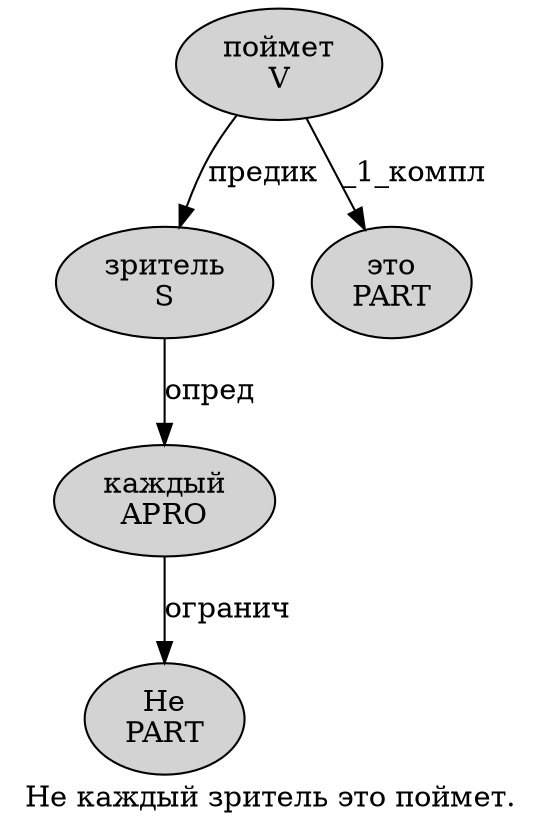digraph SENTENCE_1376 {
	graph [label="Не каждый зритель это поймет."]
	node [style=filled]
		0 [label="Не
PART" color="" fillcolor=lightgray penwidth=1 shape=ellipse]
		1 [label="каждый
APRO" color="" fillcolor=lightgray penwidth=1 shape=ellipse]
		2 [label="зритель
S" color="" fillcolor=lightgray penwidth=1 shape=ellipse]
		3 [label="это
PART" color="" fillcolor=lightgray penwidth=1 shape=ellipse]
		4 [label="поймет
V" color="" fillcolor=lightgray penwidth=1 shape=ellipse]
			2 -> 1 [label="опред"]
			1 -> 0 [label="огранич"]
			4 -> 2 [label="предик"]
			4 -> 3 [label="_1_компл"]
}